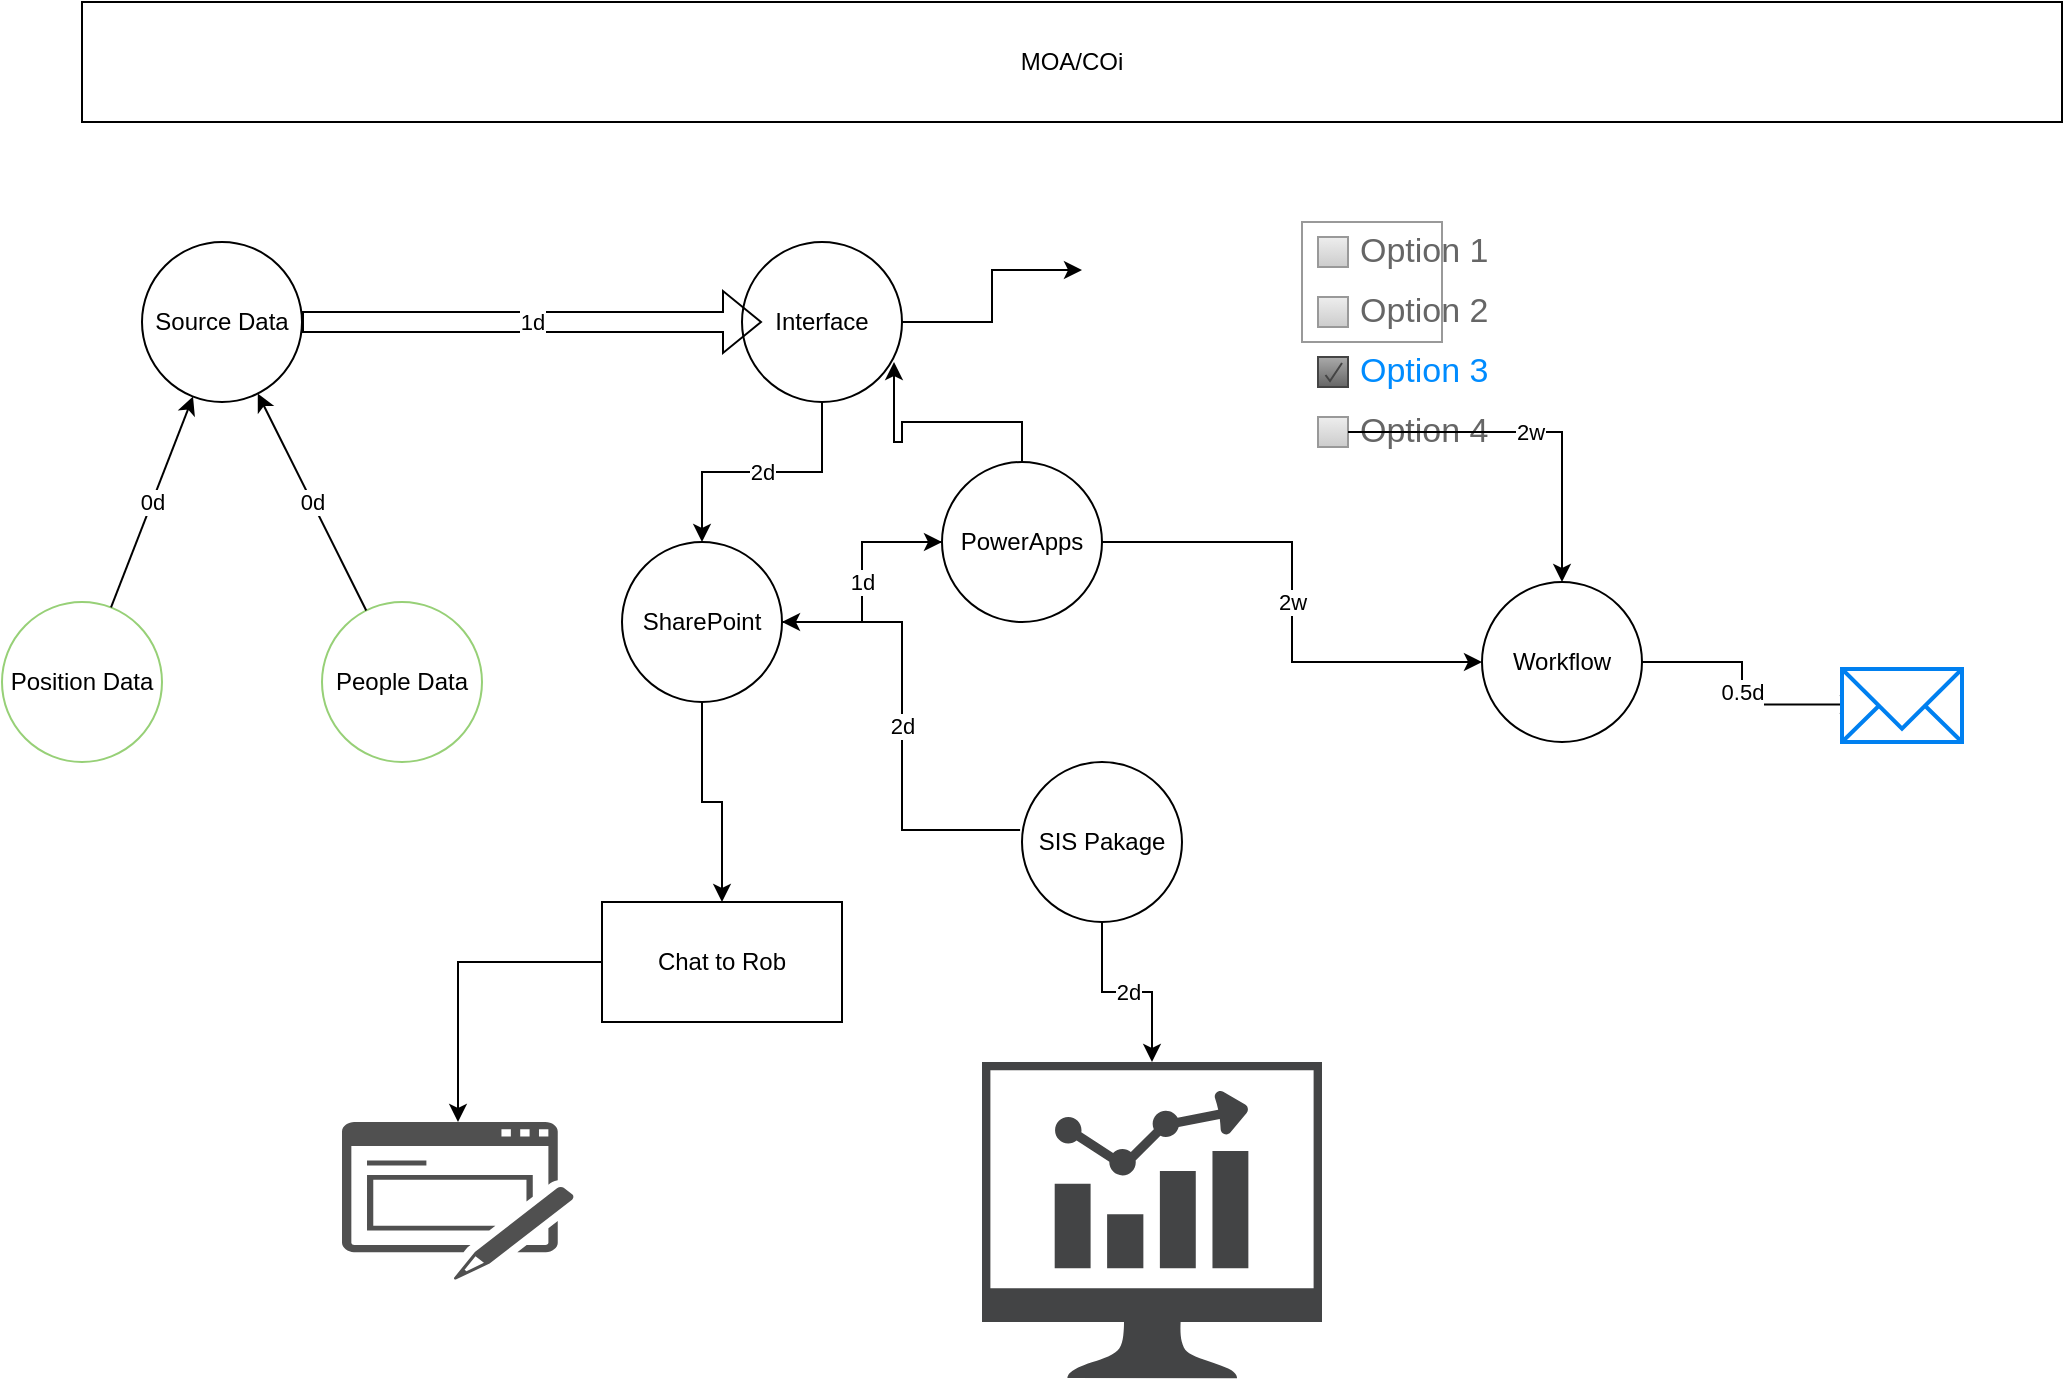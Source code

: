 <mxfile version="20.0.1" type="github">
  <diagram id="l8hXMBHkgcEJcSW0mbfh" name="Page-1">
    <mxGraphModel dx="2831" dy="772" grid="1" gridSize="10" guides="1" tooltips="1" connect="1" arrows="1" fold="1" page="1" pageScale="1" pageWidth="1169" pageHeight="827" math="0" shadow="0">
      <root>
        <mxCell id="0" />
        <mxCell id="1" parent="0" />
        <mxCell id="LR5CnvMRuR8SVS1PYUcT-2" value="Source Data" style="ellipse;whiteSpace=wrap;html=1;aspect=fixed;" parent="1" vertex="1">
          <mxGeometry x="20" y="130" width="80" height="80" as="geometry" />
        </mxCell>
        <mxCell id="LR5CnvMRuR8SVS1PYUcT-3" value="Position Data" style="ellipse;whiteSpace=wrap;html=1;aspect=fixed;strokeColor=#97D077;" parent="1" vertex="1">
          <mxGeometry x="-50" y="310" width="80" height="80" as="geometry" />
        </mxCell>
        <mxCell id="LR5CnvMRuR8SVS1PYUcT-4" value="People Data" style="ellipse;whiteSpace=wrap;html=1;aspect=fixed;strokeColor=#97D077;" parent="1" vertex="1">
          <mxGeometry x="110" y="310" width="80" height="80" as="geometry" />
        </mxCell>
        <mxCell id="LR5CnvMRuR8SVS1PYUcT-18" value="0.5d" style="edgeStyle=orthogonalEdgeStyle;rounded=0;orthogonalLoop=1;jettySize=auto;html=1;entryX=0.133;entryY=0.485;entryDx=0;entryDy=0;entryPerimeter=0;" parent="1" source="LR5CnvMRuR8SVS1PYUcT-5" target="LR5CnvMRuR8SVS1PYUcT-17" edge="1">
          <mxGeometry relative="1" as="geometry" />
        </mxCell>
        <mxCell id="LR5CnvMRuR8SVS1PYUcT-5" value="Workflow" style="ellipse;whiteSpace=wrap;html=1;aspect=fixed;" parent="1" vertex="1">
          <mxGeometry x="690" y="300" width="80" height="80" as="geometry" />
        </mxCell>
        <mxCell id="LR5CnvMRuR8SVS1PYUcT-13" value="2d" style="edgeStyle=orthogonalEdgeStyle;rounded=0;orthogonalLoop=1;jettySize=auto;html=1;" parent="1" source="LR5CnvMRuR8SVS1PYUcT-6" target="LR5CnvMRuR8SVS1PYUcT-12" edge="1">
          <mxGeometry relative="1" as="geometry" />
        </mxCell>
        <mxCell id="LR5CnvMRuR8SVS1PYUcT-20" style="edgeStyle=orthogonalEdgeStyle;rounded=0;orthogonalLoop=1;jettySize=auto;html=1;" parent="1" source="LR5CnvMRuR8SVS1PYUcT-6" target="LR5CnvMRuR8SVS1PYUcT-19" edge="1">
          <mxGeometry relative="1" as="geometry" />
        </mxCell>
        <mxCell id="LR5CnvMRuR8SVS1PYUcT-6" value="Interface" style="ellipse;whiteSpace=wrap;html=1;aspect=fixed;" parent="1" vertex="1">
          <mxGeometry x="320" y="130" width="80" height="80" as="geometry" />
        </mxCell>
        <mxCell id="LR5CnvMRuR8SVS1PYUcT-7" value="MOA/COi" style="rounded=0;whiteSpace=wrap;html=1;" parent="1" vertex="1">
          <mxGeometry x="-10" y="10" width="990" height="60" as="geometry" />
        </mxCell>
        <mxCell id="LR5CnvMRuR8SVS1PYUcT-8" value="0d" style="endArrow=classic;html=1;rounded=0;" parent="1" source="LR5CnvMRuR8SVS1PYUcT-3" target="LR5CnvMRuR8SVS1PYUcT-2" edge="1">
          <mxGeometry width="50" height="50" relative="1" as="geometry">
            <mxPoint x="560" y="420" as="sourcePoint" />
            <mxPoint x="610" y="370" as="targetPoint" />
          </mxGeometry>
        </mxCell>
        <mxCell id="LR5CnvMRuR8SVS1PYUcT-9" value="0d" style="endArrow=classic;html=1;rounded=0;" parent="1" source="LR5CnvMRuR8SVS1PYUcT-4" target="LR5CnvMRuR8SVS1PYUcT-2" edge="1">
          <mxGeometry width="50" height="50" relative="1" as="geometry">
            <mxPoint x="560" y="420" as="sourcePoint" />
            <mxPoint x="610" y="370" as="targetPoint" />
          </mxGeometry>
        </mxCell>
        <mxCell id="LR5CnvMRuR8SVS1PYUcT-10" value="1d" style="shape=flexArrow;endArrow=classic;html=1;rounded=0;" parent="1" source="LR5CnvMRuR8SVS1PYUcT-2" edge="1">
          <mxGeometry width="50" height="50" relative="1" as="geometry">
            <mxPoint x="180" y="190" as="sourcePoint" />
            <mxPoint x="330" y="170" as="targetPoint" />
          </mxGeometry>
        </mxCell>
        <mxCell id="LR5CnvMRuR8SVS1PYUcT-15" style="edgeStyle=orthogonalEdgeStyle;rounded=0;orthogonalLoop=1;jettySize=auto;html=1;entryX=0.95;entryY=0.75;entryDx=0;entryDy=0;entryPerimeter=0;exitX=0.5;exitY=0;exitDx=0;exitDy=0;" parent="1" source="LR5CnvMRuR8SVS1PYUcT-11" target="LR5CnvMRuR8SVS1PYUcT-6" edge="1">
          <mxGeometry relative="1" as="geometry" />
        </mxCell>
        <mxCell id="LR5CnvMRuR8SVS1PYUcT-16" value="2w" style="edgeStyle=orthogonalEdgeStyle;rounded=0;orthogonalLoop=1;jettySize=auto;html=1;" parent="1" source="LR5CnvMRuR8SVS1PYUcT-11" target="LR5CnvMRuR8SVS1PYUcT-5" edge="1">
          <mxGeometry relative="1" as="geometry" />
        </mxCell>
        <mxCell id="LR5CnvMRuR8SVS1PYUcT-28" value="" style="edgeStyle=orthogonalEdgeStyle;rounded=0;orthogonalLoop=1;jettySize=auto;html=1;" parent="1" source="LR5CnvMRuR8SVS1PYUcT-11" target="LR5CnvMRuR8SVS1PYUcT-12" edge="1">
          <mxGeometry relative="1" as="geometry" />
        </mxCell>
        <mxCell id="LR5CnvMRuR8SVS1PYUcT-11" value="PowerApps" style="ellipse;whiteSpace=wrap;html=1;aspect=fixed;" parent="1" vertex="1">
          <mxGeometry x="420" y="240" width="80" height="80" as="geometry" />
        </mxCell>
        <mxCell id="LR5CnvMRuR8SVS1PYUcT-14" value="1d" style="edgeStyle=orthogonalEdgeStyle;rounded=0;orthogonalLoop=1;jettySize=auto;html=1;" parent="1" source="LR5CnvMRuR8SVS1PYUcT-12" target="LR5CnvMRuR8SVS1PYUcT-11" edge="1">
          <mxGeometry relative="1" as="geometry" />
        </mxCell>
        <mxCell id="LR5CnvMRuR8SVS1PYUcT-27" value="" style="edgeStyle=orthogonalEdgeStyle;rounded=0;orthogonalLoop=1;jettySize=auto;html=1;" parent="1" source="LR5CnvMRuR8SVS1PYUcT-12" target="LR5CnvMRuR8SVS1PYUcT-26" edge="1">
          <mxGeometry relative="1" as="geometry" />
        </mxCell>
        <mxCell id="LR5CnvMRuR8SVS1PYUcT-33" value="2d" style="edgeStyle=orthogonalEdgeStyle;rounded=0;orthogonalLoop=1;jettySize=auto;html=1;startArrow=none;" parent="1" source="LR5CnvMRuR8SVS1PYUcT-34" target="LR5CnvMRuR8SVS1PYUcT-32" edge="1">
          <mxGeometry relative="1" as="geometry" />
        </mxCell>
        <mxCell id="LR5CnvMRuR8SVS1PYUcT-12" value="SharePoint" style="ellipse;whiteSpace=wrap;html=1;aspect=fixed;" parent="1" vertex="1">
          <mxGeometry x="260" y="280" width="80" height="80" as="geometry" />
        </mxCell>
        <mxCell id="LR5CnvMRuR8SVS1PYUcT-17" value="" style="html=1;verticalLabelPosition=bottom;align=center;labelBackgroundColor=#ffffff;verticalAlign=top;strokeWidth=2;strokeColor=#0080F0;shadow=0;dashed=0;shape=mxgraph.ios7.icons.mail;" parent="1" vertex="1">
          <mxGeometry x="870" y="343.5" width="60" height="36.5" as="geometry" />
        </mxCell>
        <mxCell id="LR5CnvMRuR8SVS1PYUcT-19" value="" style="shape=image;html=1;verticalAlign=top;verticalLabelPosition=bottom;labelBackgroundColor=#ffffff;imageAspect=0;aspect=fixed;image=https://cdn4.iconfinder.com/data/icons/48-bubbles/48/24.TV-128.png;strokeColor=#97D077;" parent="1" vertex="1">
          <mxGeometry x="490" y="100" width="88" height="88" as="geometry" />
        </mxCell>
        <mxCell id="LR5CnvMRuR8SVS1PYUcT-21" value="" style="strokeWidth=1;shadow=0;dashed=0;align=center;html=1;shape=mxgraph.mockup.forms.rrect;rSize=0;strokeColor=#999999;fillColor=#ffffff;recursiveResize=0;" parent="1" vertex="1">
          <mxGeometry x="600" y="120" width="70" height="60" as="geometry" />
        </mxCell>
        <mxCell id="LR5CnvMRuR8SVS1PYUcT-22" value="Option 1" style="strokeWidth=1;shadow=0;dashed=0;align=center;html=1;shape=mxgraph.mockup.forms.rrect;rSize=0;fillColor=#eeeeee;strokeColor=#999999;gradientColor=#cccccc;align=left;spacingLeft=4;fontSize=17;fontColor=#666666;labelPosition=right;" parent="LR5CnvMRuR8SVS1PYUcT-21" vertex="1">
          <mxGeometry x="8" y="7.5" width="15" height="15" as="geometry" />
        </mxCell>
        <mxCell id="LR5CnvMRuR8SVS1PYUcT-23" value="Option 2" style="strokeWidth=1;shadow=0;dashed=0;align=center;html=1;shape=mxgraph.mockup.forms.rrect;rSize=0;fillColor=#eeeeee;strokeColor=#999999;gradientColor=#cccccc;align=left;spacingLeft=4;fontSize=17;fontColor=#666666;labelPosition=right;" parent="LR5CnvMRuR8SVS1PYUcT-21" vertex="1">
          <mxGeometry x="8" y="37.5" width="15" height="15" as="geometry" />
        </mxCell>
        <mxCell id="LR5CnvMRuR8SVS1PYUcT-24" value="Option 3" style="strokeWidth=1;shadow=0;dashed=0;align=center;html=1;shape=mxgraph.mockup.forms.checkbox;rSize=0;resizable=0;fillColor=#aaaaaa;strokeColor=#444444;gradientColor=#666666;align=left;spacingLeft=4;fontSize=17;fontColor=#008cff;labelPosition=right;" parent="LR5CnvMRuR8SVS1PYUcT-21" vertex="1">
          <mxGeometry x="8" y="67.5" width="15" height="15" as="geometry" />
        </mxCell>
        <mxCell id="LR5CnvMRuR8SVS1PYUcT-25" value="Option 4" style="strokeWidth=1;shadow=0;dashed=0;align=center;html=1;shape=mxgraph.mockup.forms.rrect;rSize=0;fillColor=#eeeeee;strokeColor=#999999;gradientColor=#cccccc;align=left;spacingLeft=4;fontSize=17;fontColor=#666666;labelPosition=right;" parent="LR5CnvMRuR8SVS1PYUcT-21" vertex="1">
          <mxGeometry x="8" y="97.5" width="15" height="15" as="geometry" />
        </mxCell>
        <mxCell id="LR5CnvMRuR8SVS1PYUcT-31" style="edgeStyle=orthogonalEdgeStyle;rounded=0;orthogonalLoop=1;jettySize=auto;html=1;" parent="1" source="LR5CnvMRuR8SVS1PYUcT-26" target="LR5CnvMRuR8SVS1PYUcT-30" edge="1">
          <mxGeometry relative="1" as="geometry" />
        </mxCell>
        <mxCell id="LR5CnvMRuR8SVS1PYUcT-26" value="Chat to Rob" style="whiteSpace=wrap;html=1;" parent="1" vertex="1">
          <mxGeometry x="250" y="460" width="120" height="60" as="geometry" />
        </mxCell>
        <mxCell id="LR5CnvMRuR8SVS1PYUcT-29" value="2w" style="edgeStyle=orthogonalEdgeStyle;rounded=0;orthogonalLoop=1;jettySize=auto;html=1;" parent="1" source="LR5CnvMRuR8SVS1PYUcT-25" target="LR5CnvMRuR8SVS1PYUcT-5" edge="1">
          <mxGeometry relative="1" as="geometry" />
        </mxCell>
        <mxCell id="LR5CnvMRuR8SVS1PYUcT-30" value="" style="sketch=0;pointerEvents=1;shadow=0;dashed=0;html=1;strokeColor=none;fillColor=#505050;labelPosition=center;verticalLabelPosition=bottom;verticalAlign=top;outlineConnect=0;align=center;shape=mxgraph.office.concepts.form;" parent="1" vertex="1">
          <mxGeometry x="120" y="570" width="116" height="79" as="geometry" />
        </mxCell>
        <mxCell id="LR5CnvMRuR8SVS1PYUcT-32" value="" style="sketch=0;pointerEvents=1;shadow=0;dashed=0;html=1;strokeColor=none;fillColor=#434445;aspect=fixed;labelPosition=center;verticalLabelPosition=bottom;verticalAlign=top;align=center;outlineConnect=0;shape=mxgraph.vvd.nsx_dashboard;" parent="1" vertex="1">
          <mxGeometry x="440" y="540" width="170" height="158.1" as="geometry" />
        </mxCell>
        <mxCell id="LR5CnvMRuR8SVS1PYUcT-34" value="SIS Pakage" style="ellipse;whiteSpace=wrap;html=1;aspect=fixed;" parent="1" vertex="1">
          <mxGeometry x="460" y="390" width="80" height="80" as="geometry" />
        </mxCell>
        <mxCell id="LR5CnvMRuR8SVS1PYUcT-35" value="2d" style="edgeStyle=orthogonalEdgeStyle;rounded=0;orthogonalLoop=1;jettySize=auto;html=1;endArrow=none;entryX=-0.012;entryY=0.425;entryDx=0;entryDy=0;entryPerimeter=0;" parent="1" source="LR5CnvMRuR8SVS1PYUcT-12" target="LR5CnvMRuR8SVS1PYUcT-34" edge="1">
          <mxGeometry relative="1" as="geometry">
            <mxPoint x="370" y="330" as="sourcePoint" />
            <mxPoint x="525" y="540" as="targetPoint" />
          </mxGeometry>
        </mxCell>
      </root>
    </mxGraphModel>
  </diagram>
</mxfile>
